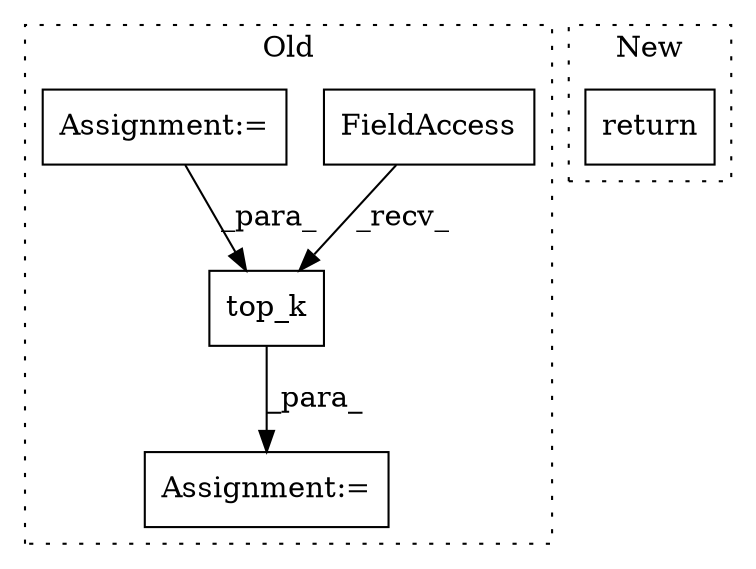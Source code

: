 digraph G {
subgraph cluster0 {
1 [label="top_k" a="32" s="106502,106532" l="6,1" shape="box"];
3 [label="Assignment:=" a="7" s="106487" l="1" shape="box"];
4 [label="FieldAccess" a="22" s="106488" l="13" shape="box"];
5 [label="Assignment:=" a="7" s="106261" l="1" shape="box"];
label = "Old";
style="dotted";
}
subgraph cluster1 {
2 [label="return" a="41" s="84712" l="7" shape="box"];
label = "New";
style="dotted";
}
1 -> 3 [label="_para_"];
4 -> 1 [label="_recv_"];
5 -> 1 [label="_para_"];
}
